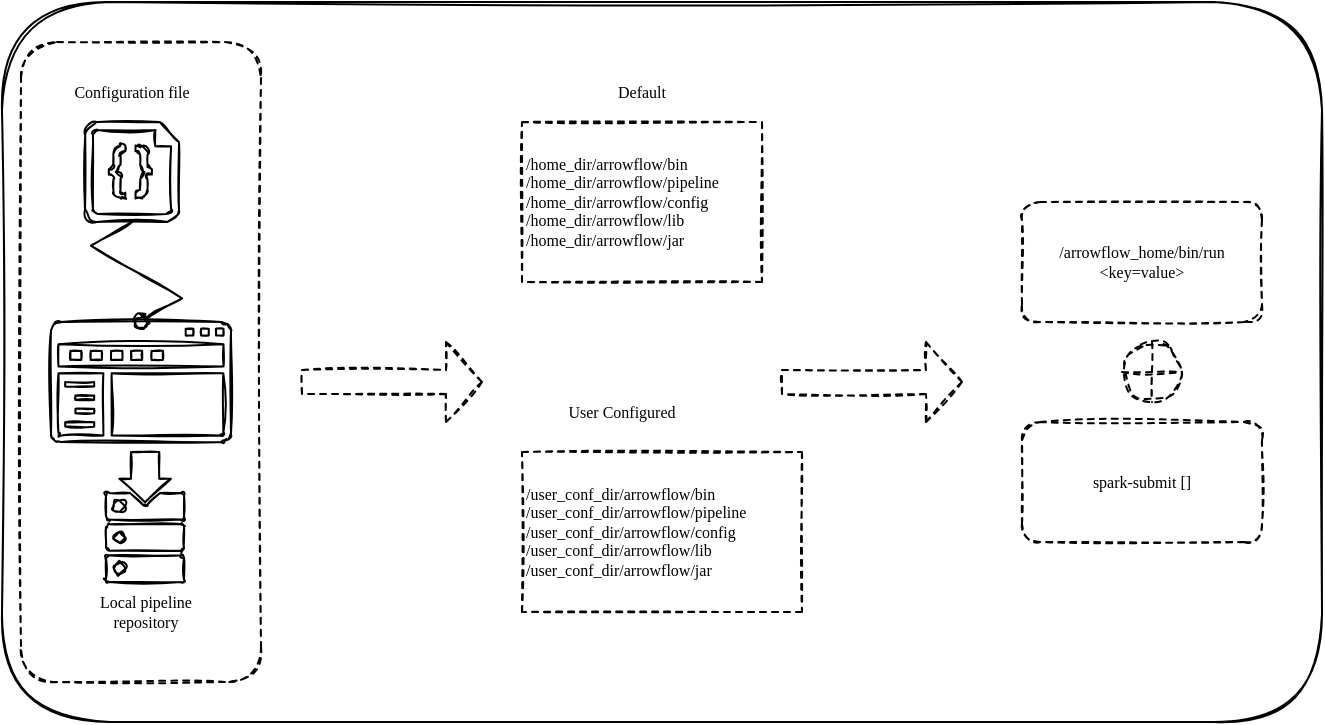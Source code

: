 <mxfile version="18.1.3" type="device"><diagram id="PbyZkDJJwz6cH9JOno8f" name="Page-1"><mxGraphModel dx="1018" dy="686" grid="1" gridSize="10" guides="1" tooltips="1" connect="1" arrows="1" fold="1" page="1" pageScale="1" pageWidth="1100" pageHeight="850" math="0" shadow="0"><root><mxCell id="0"/><mxCell id="1" parent="0"/><mxCell id="1YbfLtSgYyb-S8IkIq3r-4" value="" style="rounded=1;whiteSpace=wrap;html=1;sketch=1;" vertex="1" parent="1"><mxGeometry x="40" y="200" width="660" height="360" as="geometry"/></mxCell><mxCell id="1YbfLtSgYyb-S8IkIq3r-29" value="" style="rounded=1;whiteSpace=wrap;html=1;sketch=1;fontFamily=Comic Sans MS;fontSize=8;dashed=1;" vertex="1" parent="1"><mxGeometry x="49.5" y="220" width="120" height="320" as="geometry"/></mxCell><mxCell id="1YbfLtSgYyb-S8IkIq3r-23" value="" style="sketch=1;pointerEvents=1;shadow=0;dashed=0;html=1;labelPosition=center;verticalLabelPosition=bottom;verticalAlign=top;align=center;shape=mxgraph.mscae.intune.company_portal;fontFamily=Comic Sans MS;fontSize=8;" vertex="1" parent="1"><mxGeometry x="64.5" y="360" width="90" height="60" as="geometry"/></mxCell><mxCell id="1YbfLtSgYyb-S8IkIq3r-24" value="" style="sketch=1;html=1;aspect=fixed;shadow=0;align=center;verticalAlign=top;shape=mxgraph.gcp2.repository;fontFamily=Comic Sans MS;fontSize=8;" vertex="1" parent="1"><mxGeometry x="92" y="425" width="39" height="65" as="geometry"/></mxCell><mxCell id="1YbfLtSgYyb-S8IkIq3r-25" value="Local pipeline repository" style="text;html=1;strokeColor=none;fillColor=none;align=center;verticalAlign=middle;whiteSpace=wrap;rounded=0;sketch=1;fontFamily=Comic Sans MS;fontSize=8;" vertex="1" parent="1"><mxGeometry x="81.5" y="490" width="60" height="30" as="geometry"/></mxCell><mxCell id="1YbfLtSgYyb-S8IkIq3r-28" style="edgeStyle=isometricEdgeStyle;rounded=0;sketch=1;orthogonalLoop=1;jettySize=auto;html=1;exitX=0.5;exitY=1;exitDx=0;exitDy=0;exitPerimeter=0;entryX=0.5;entryY=0;entryDx=0;entryDy=0;entryPerimeter=0;fontFamily=Comic Sans MS;fontSize=8;endArrow=oval;endFill=0;shadow=0;" edge="1" parent="1" source="1YbfLtSgYyb-S8IkIq3r-26" target="1YbfLtSgYyb-S8IkIq3r-23"><mxGeometry relative="1" as="geometry"/></mxCell><mxCell id="1YbfLtSgYyb-S8IkIq3r-26" value="" style="sketch=1;aspect=fixed;pointerEvents=1;shadow=0;dashed=0;html=1;labelPosition=center;verticalLabelPosition=bottom;verticalAlign=top;align=center;shape=mxgraph.azure.code_file;fontFamily=Comic Sans MS;fontSize=8;" vertex="1" parent="1"><mxGeometry x="81.5" y="260" width="47" height="50" as="geometry"/></mxCell><mxCell id="1YbfLtSgYyb-S8IkIq3r-27" value="Configuration file" style="text;html=1;strokeColor=none;fillColor=none;align=center;verticalAlign=middle;whiteSpace=wrap;rounded=0;sketch=1;fontFamily=Comic Sans MS;fontSize=8;" vertex="1" parent="1"><mxGeometry x="75" y="230" width="60" height="30" as="geometry"/></mxCell><mxCell id="1YbfLtSgYyb-S8IkIq3r-31" value="&lt;div style=&quot;text-align: justify;&quot;&gt;&lt;span style=&quot;background-color: initial;&quot;&gt;/home_dir/arrowflow/bin&lt;/span&gt;&lt;/div&gt;&lt;div style=&quot;text-align: justify;&quot;&gt;&lt;span style=&quot;background-color: initial;&quot;&gt;/home_dir/arrowflow/pipeline&lt;/span&gt;&lt;/div&gt;&lt;div style=&quot;text-align: justify;&quot;&gt;&lt;span style=&quot;background-color: initial;&quot;&gt;/&lt;/span&gt;home_dir/arrowflow&lt;span style=&quot;background-color: initial;&quot;&gt;/config&lt;/span&gt;&lt;/div&gt;&lt;div style=&quot;text-align: justify;&quot;&gt;&lt;span style=&quot;background-color: initial;&quot;&gt;/&lt;/span&gt;home_dir/arrowflow&lt;span style=&quot;background-color: initial;&quot;&gt;/lib&lt;/span&gt;&lt;/div&gt;&lt;div style=&quot;text-align: justify;&quot;&gt;&lt;span style=&quot;background-color: initial;&quot;&gt;/home_dir/arrowflow/jar&lt;/span&gt;&lt;/div&gt;" style="rounded=0;whiteSpace=wrap;html=1;dashed=1;sketch=1;fontFamily=Comic Sans MS;fontSize=8;align=left;" vertex="1" parent="1"><mxGeometry x="300" y="260" width="120" height="80" as="geometry"/></mxCell><mxCell id="1YbfLtSgYyb-S8IkIq3r-33" value="" style="shape=singleArrow;whiteSpace=wrap;html=1;dashed=1;sketch=1;fontFamily=Comic Sans MS;fontSize=8;" vertex="1" parent="1"><mxGeometry x="190" y="370" width="90" height="40" as="geometry"/></mxCell><mxCell id="1YbfLtSgYyb-S8IkIq3r-35" value="" style="shape=singleArrow;whiteSpace=wrap;html=1;dashed=1;sketch=1;fontFamily=Comic Sans MS;fontSize=8;" vertex="1" parent="1"><mxGeometry x="430" y="370" width="90" height="40" as="geometry"/></mxCell><mxCell id="1YbfLtSgYyb-S8IkIq3r-36" value="&lt;span style=&quot;text-align: justify;&quot;&gt;/arrowflow_home/bin/run &amp;lt;key=value&amp;gt;&lt;/span&gt;" style="rounded=1;whiteSpace=wrap;html=1;dashed=1;sketch=1;fontFamily=Comic Sans MS;fontSize=8;" vertex="1" parent="1"><mxGeometry x="550" y="300" width="120" height="60" as="geometry"/></mxCell><mxCell id="1YbfLtSgYyb-S8IkIq3r-37" value="&lt;span style=&quot;text-align: justify;&quot;&gt;spark-submit []&lt;/span&gt;" style="rounded=1;whiteSpace=wrap;html=1;dashed=1;sketch=1;fontFamily=Comic Sans MS;fontSize=8;" vertex="1" parent="1"><mxGeometry x="550" y="410" width="120" height="60" as="geometry"/></mxCell><mxCell id="1YbfLtSgYyb-S8IkIq3r-38" value="" style="shape=orEllipse;perimeter=ellipsePerimeter;whiteSpace=wrap;html=1;backgroundOutline=1;dashed=1;sketch=1;fontFamily=Comic Sans MS;fontSize=8;" vertex="1" parent="1"><mxGeometry x="600" y="370" width="30" height="30" as="geometry"/></mxCell><mxCell id="1YbfLtSgYyb-S8IkIq3r-41" value="Default" style="text;html=1;strokeColor=none;fillColor=none;align=center;verticalAlign=middle;whiteSpace=wrap;rounded=0;sketch=1;fontFamily=Comic Sans MS;fontSize=8;" vertex="1" parent="1"><mxGeometry x="330" y="230" width="60" height="30" as="geometry"/></mxCell><mxCell id="1YbfLtSgYyb-S8IkIq3r-42" value="&lt;div style=&quot;text-align: justify;&quot;&gt;&lt;span style=&quot;background-color: initial;&quot;&gt;/user_conf_dir/arrowflow/bin&lt;/span&gt;&lt;/div&gt;&lt;div style=&quot;text-align: justify;&quot;&gt;&lt;span style=&quot;background-color: initial;&quot;&gt;/user_conf_dir/arrowflow/pipeline&lt;/span&gt;&lt;/div&gt;&lt;div style=&quot;text-align: justify;&quot;&gt;&lt;span style=&quot;background-color: initial;&quot;&gt;/&lt;/span&gt;user_conf_dir/arrowflow&lt;span style=&quot;background-color: initial;&quot;&gt;/config&lt;/span&gt;&lt;/div&gt;&lt;div style=&quot;text-align: justify;&quot;&gt;&lt;span style=&quot;background-color: initial;&quot;&gt;/user_conf&lt;/span&gt;_dir/arrowflow&lt;span style=&quot;background-color: initial;&quot;&gt;/lib&lt;/span&gt;&lt;/div&gt;&lt;div style=&quot;text-align: justify;&quot;&gt;&lt;span style=&quot;background-color: initial;&quot;&gt;/user_conf_dir/arrowflow/jar&lt;/span&gt;&lt;/div&gt;" style="rounded=0;whiteSpace=wrap;html=1;dashed=1;sketch=1;fontFamily=Comic Sans MS;fontSize=8;align=left;" vertex="1" parent="1"><mxGeometry x="300" y="425" width="140" height="80" as="geometry"/></mxCell><mxCell id="1YbfLtSgYyb-S8IkIq3r-43" value="User Configured" style="text;html=1;strokeColor=none;fillColor=none;align=center;verticalAlign=middle;whiteSpace=wrap;rounded=0;sketch=1;fontFamily=Comic Sans MS;fontSize=8;" vertex="1" parent="1"><mxGeometry x="320" y="390" width="60" height="30" as="geometry"/></mxCell></root></mxGraphModel></diagram></mxfile>